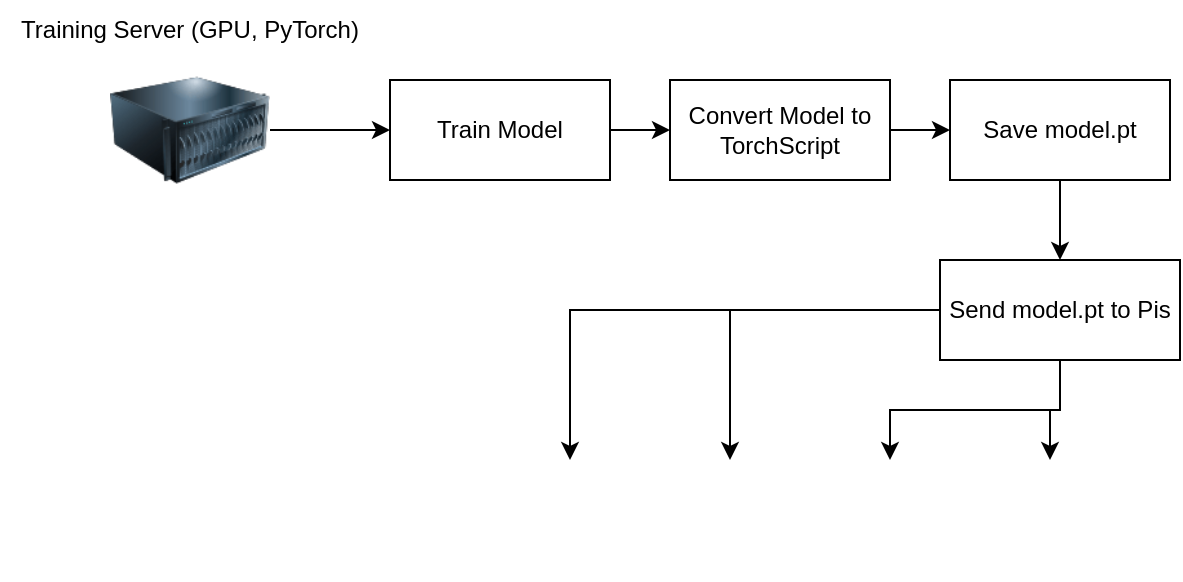 <mxfile version="26.0.11">
  <diagram name="Page-1" id="yOMUYsQ2WJe-NuKA5KxX">
    <mxGraphModel dx="1194" dy="1214" grid="1" gridSize="10" guides="1" tooltips="1" connect="1" arrows="1" fold="1" page="1" pageScale="1" pageWidth="850" pageHeight="1100" math="0" shadow="0">
      <root>
        <mxCell id="0" />
        <mxCell id="1" parent="0" />
        <mxCell id="kTC8m_07FqlrhS2wxTmq-32" style="edgeStyle=orthogonalEdgeStyle;rounded=0;orthogonalLoop=1;jettySize=auto;html=1;" edge="1" parent="1" source="kTC8m_07FqlrhS2wxTmq-1" target="kTC8m_07FqlrhS2wxTmq-9">
          <mxGeometry relative="1" as="geometry" />
        </mxCell>
        <mxCell id="kTC8m_07FqlrhS2wxTmq-1" value="" style="image;html=1;image=img/lib/clip_art/computers/Server_128x128.png" vertex="1" parent="1">
          <mxGeometry x="110" y="165" width="80" height="80" as="geometry" />
        </mxCell>
        <mxCell id="kTC8m_07FqlrhS2wxTmq-3" value="Training Server (GPU, PyTorch)" style="text;strokeColor=none;align=center;fillColor=none;html=1;verticalAlign=middle;whiteSpace=wrap;rounded=0;" vertex="1" parent="1">
          <mxGeometry x="55" y="140" width="190" height="30" as="geometry" />
        </mxCell>
        <mxCell id="kTC8m_07FqlrhS2wxTmq-12" style="edgeStyle=orthogonalEdgeStyle;rounded=0;orthogonalLoop=1;jettySize=auto;html=1;exitX=1;exitY=0.5;exitDx=0;exitDy=0;entryX=0;entryY=0.5;entryDx=0;entryDy=0;" edge="1" parent="1" source="kTC8m_07FqlrhS2wxTmq-9" target="kTC8m_07FqlrhS2wxTmq-10">
          <mxGeometry relative="1" as="geometry" />
        </mxCell>
        <mxCell id="kTC8m_07FqlrhS2wxTmq-9" value="Train Model" style="html=1;whiteSpace=wrap;" vertex="1" parent="1">
          <mxGeometry x="250" y="180" width="110" height="50" as="geometry" />
        </mxCell>
        <mxCell id="kTC8m_07FqlrhS2wxTmq-14" style="edgeStyle=orthogonalEdgeStyle;rounded=0;orthogonalLoop=1;jettySize=auto;html=1;exitX=1;exitY=0.5;exitDx=0;exitDy=0;entryX=0;entryY=0.5;entryDx=0;entryDy=0;" edge="1" parent="1" source="kTC8m_07FqlrhS2wxTmq-10" target="kTC8m_07FqlrhS2wxTmq-11">
          <mxGeometry relative="1" as="geometry" />
        </mxCell>
        <mxCell id="kTC8m_07FqlrhS2wxTmq-10" value="Convert Model to TorchScript" style="html=1;whiteSpace=wrap;" vertex="1" parent="1">
          <mxGeometry x="390" y="180" width="110" height="50" as="geometry" />
        </mxCell>
        <mxCell id="kTC8m_07FqlrhS2wxTmq-33" style="edgeStyle=orthogonalEdgeStyle;rounded=0;orthogonalLoop=1;jettySize=auto;html=1;" edge="1" parent="1" source="kTC8m_07FqlrhS2wxTmq-11" target="kTC8m_07FqlrhS2wxTmq-26">
          <mxGeometry relative="1" as="geometry" />
        </mxCell>
        <mxCell id="kTC8m_07FqlrhS2wxTmq-11" value="Save model.pt" style="html=1;whiteSpace=wrap;" vertex="1" parent="1">
          <mxGeometry x="530" y="180" width="110" height="50" as="geometry" />
        </mxCell>
        <mxCell id="kTC8m_07FqlrhS2wxTmq-18" value="" style="shape=image;html=1;verticalAlign=top;verticalLabelPosition=bottom;labelBackgroundColor=#ffffff;imageAspect=0;aspect=fixed;image=https://cdn1.iconfinder.com/data/icons/fruit-136/64/Fruit_iconfree_Filled_Outline_raspberry-healthy-organic-food-fruit_icon-128.png" vertex="1" parent="1">
          <mxGeometry x="310" y="370" width="60" height="60" as="geometry" />
        </mxCell>
        <mxCell id="kTC8m_07FqlrhS2wxTmq-22" value="" style="shape=image;html=1;verticalAlign=top;verticalLabelPosition=bottom;labelBackgroundColor=#ffffff;imageAspect=0;aspect=fixed;image=https://cdn1.iconfinder.com/data/icons/fruit-136/64/Fruit_iconfree_Filled_Outline_raspberry-healthy-organic-food-fruit_icon-128.png" vertex="1" parent="1">
          <mxGeometry x="390" y="370" width="60" height="60" as="geometry" />
        </mxCell>
        <mxCell id="kTC8m_07FqlrhS2wxTmq-23" value="" style="shape=image;html=1;verticalAlign=top;verticalLabelPosition=bottom;labelBackgroundColor=#ffffff;imageAspect=0;aspect=fixed;image=https://cdn1.iconfinder.com/data/icons/fruit-136/64/Fruit_iconfree_Filled_Outline_raspberry-healthy-organic-food-fruit_icon-128.png" vertex="1" parent="1">
          <mxGeometry x="470" y="370" width="60" height="60" as="geometry" />
        </mxCell>
        <mxCell id="kTC8m_07FqlrhS2wxTmq-24" value="" style="shape=image;html=1;verticalAlign=top;verticalLabelPosition=bottom;labelBackgroundColor=#ffffff;imageAspect=0;aspect=fixed;image=https://cdn1.iconfinder.com/data/icons/fruit-136/64/Fruit_iconfree_Filled_Outline_raspberry-healthy-organic-food-fruit_icon-128.png" vertex="1" parent="1">
          <mxGeometry x="550" y="370" width="60" height="60" as="geometry" />
        </mxCell>
        <mxCell id="kTC8m_07FqlrhS2wxTmq-28" style="edgeStyle=orthogonalEdgeStyle;rounded=0;orthogonalLoop=1;jettySize=auto;html=1;entryX=0.5;entryY=0;entryDx=0;entryDy=0;" edge="1" parent="1" source="kTC8m_07FqlrhS2wxTmq-26" target="kTC8m_07FqlrhS2wxTmq-24">
          <mxGeometry relative="1" as="geometry" />
        </mxCell>
        <mxCell id="kTC8m_07FqlrhS2wxTmq-29" style="edgeStyle=orthogonalEdgeStyle;rounded=0;orthogonalLoop=1;jettySize=auto;html=1;entryX=0.5;entryY=0;entryDx=0;entryDy=0;" edge="1" parent="1" source="kTC8m_07FqlrhS2wxTmq-26" target="kTC8m_07FqlrhS2wxTmq-23">
          <mxGeometry relative="1" as="geometry" />
        </mxCell>
        <mxCell id="kTC8m_07FqlrhS2wxTmq-30" style="edgeStyle=orthogonalEdgeStyle;rounded=0;orthogonalLoop=1;jettySize=auto;html=1;entryX=0.5;entryY=0;entryDx=0;entryDy=0;" edge="1" parent="1" source="kTC8m_07FqlrhS2wxTmq-26" target="kTC8m_07FqlrhS2wxTmq-22">
          <mxGeometry relative="1" as="geometry" />
        </mxCell>
        <mxCell id="kTC8m_07FqlrhS2wxTmq-31" style="edgeStyle=orthogonalEdgeStyle;rounded=0;orthogonalLoop=1;jettySize=auto;html=1;entryX=0.5;entryY=0;entryDx=0;entryDy=0;" edge="1" parent="1" source="kTC8m_07FqlrhS2wxTmq-26" target="kTC8m_07FqlrhS2wxTmq-18">
          <mxGeometry relative="1" as="geometry" />
        </mxCell>
        <mxCell id="kTC8m_07FqlrhS2wxTmq-26" value="Send model.pt to Pis" style="html=1;whiteSpace=wrap;" vertex="1" parent="1">
          <mxGeometry x="525" y="270" width="120" height="50" as="geometry" />
        </mxCell>
      </root>
    </mxGraphModel>
  </diagram>
</mxfile>
